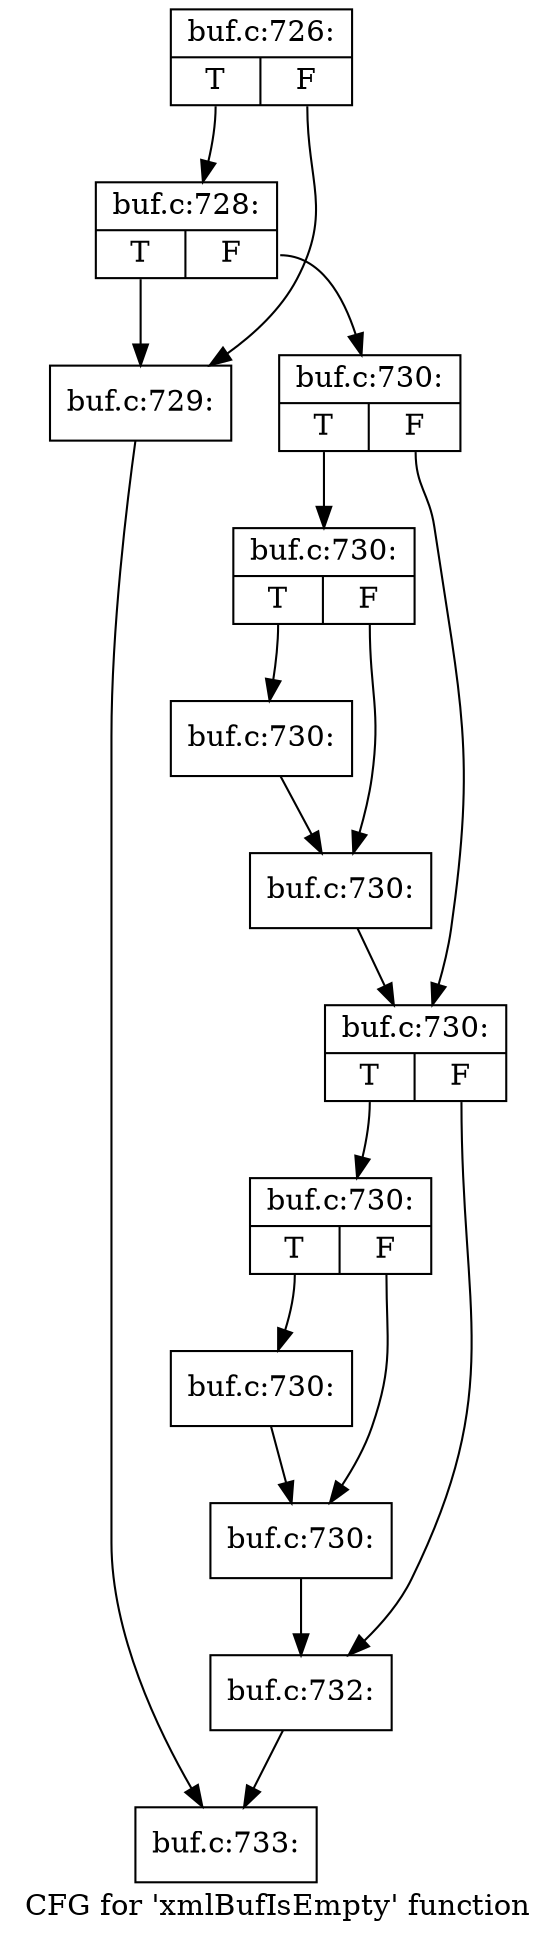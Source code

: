 digraph "CFG for 'xmlBufIsEmpty' function" {
	label="CFG for 'xmlBufIsEmpty' function";

	Node0x55c29d0 [shape=record,label="{buf.c:726:|{<s0>T|<s1>F}}"];
	Node0x55c29d0:s0 -> Node0x55c2a60;
	Node0x55c29d0:s1 -> Node0x55c2900;
	Node0x55c2a60 [shape=record,label="{buf.c:728:|{<s0>T|<s1>F}}"];
	Node0x55c2a60:s0 -> Node0x55c2900;
	Node0x55c2a60:s1 -> Node0x55c2950;
	Node0x55c2900 [shape=record,label="{buf.c:729:}"];
	Node0x55c2900 -> Node0x55bfe20;
	Node0x55c2950 [shape=record,label="{buf.c:730:|{<s0>T|<s1>F}}"];
	Node0x55c2950:s0 -> Node0x55c38e0;
	Node0x55c2950:s1 -> Node0x55c3930;
	Node0x55c38e0 [shape=record,label="{buf.c:730:|{<s0>T|<s1>F}}"];
	Node0x55c38e0:s0 -> Node0x55c3eb0;
	Node0x55c38e0:s1 -> Node0x55c3f00;
	Node0x55c3eb0 [shape=record,label="{buf.c:730:}"];
	Node0x55c3eb0 -> Node0x55c3f00;
	Node0x55c3f00 [shape=record,label="{buf.c:730:}"];
	Node0x55c3f00 -> Node0x55c3930;
	Node0x55c3930 [shape=record,label="{buf.c:730:|{<s0>T|<s1>F}}"];
	Node0x55c3930:s0 -> Node0x55c45a0;
	Node0x55c3930:s1 -> Node0x55c45f0;
	Node0x55c45a0 [shape=record,label="{buf.c:730:|{<s0>T|<s1>F}}"];
	Node0x55c45a0:s0 -> Node0x55c4b70;
	Node0x55c45a0:s1 -> Node0x55c4bc0;
	Node0x55c4b70 [shape=record,label="{buf.c:730:}"];
	Node0x55c4b70 -> Node0x55c4bc0;
	Node0x55c4bc0 [shape=record,label="{buf.c:730:}"];
	Node0x55c4bc0 -> Node0x55c45f0;
	Node0x55c45f0 [shape=record,label="{buf.c:732:}"];
	Node0x55c45f0 -> Node0x55bfe20;
	Node0x55bfe20 [shape=record,label="{buf.c:733:}"];
}
